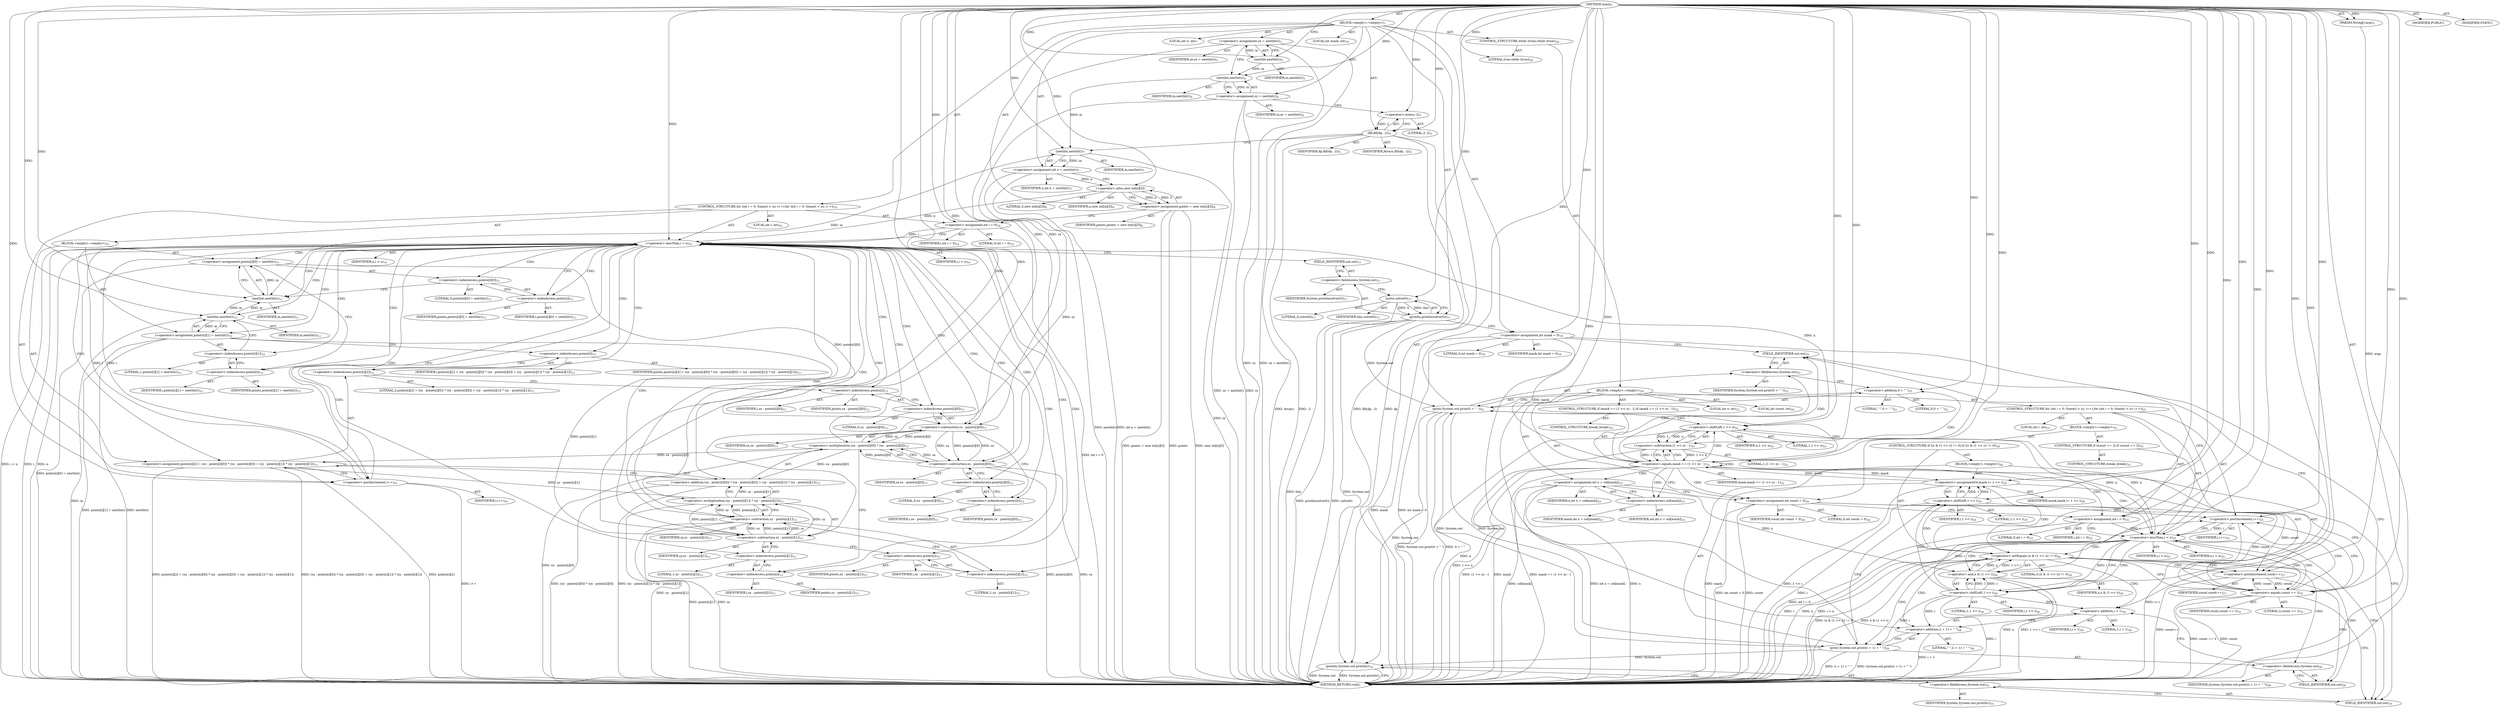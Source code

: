 digraph "main" {  
"17" [label = <(METHOD,main)<SUB>1</SUB>> ]
"18" [label = <(PARAM,String[] args)<SUB>1</SUB>> ]
"19" [label = <(BLOCK,&lt;empty&gt;,&lt;empty&gt;)<SUB>1</SUB>> ]
"20" [label = <(&lt;operator&gt;.assignment,sx = nextInt())<SUB>3</SUB>> ]
"21" [label = <(IDENTIFIER,sx,sx = nextInt())<SUB>3</SUB>> ]
"22" [label = <(nextInt,nextInt())<SUB>3</SUB>> ]
"23" [label = <(IDENTIFIER,in,nextInt())<SUB>3</SUB>> ]
"24" [label = <(&lt;operator&gt;.assignment,sy = nextInt())<SUB>4</SUB>> ]
"25" [label = <(IDENTIFIER,sy,sy = nextInt())<SUB>4</SUB>> ]
"26" [label = <(nextInt,nextInt())<SUB>4</SUB>> ]
"27" [label = <(IDENTIFIER,in,nextInt())<SUB>4</SUB>> ]
"28" [label = <(fill,fill(dp, -2))<SUB>5</SUB>> ]
"29" [label = <(IDENTIFIER,Arrays,fill(dp, -2))<SUB>5</SUB>> ]
"30" [label = <(IDENTIFIER,dp,fill(dp, -2))<SUB>5</SUB>> ]
"31" [label = <(&lt;operator&gt;.minus,-2)<SUB>5</SUB>> ]
"32" [label = <(LITERAL,2,-2)<SUB>5</SUB>> ]
"33" [label = <(LOCAL,int n: int)<SUB>7</SUB>> ]
"34" [label = <(&lt;operator&gt;.assignment,int n = nextInt())<SUB>7</SUB>> ]
"35" [label = <(IDENTIFIER,n,int n = nextInt())<SUB>7</SUB>> ]
"36" [label = <(nextInt,nextInt())<SUB>7</SUB>> ]
"37" [label = <(IDENTIFIER,in,nextInt())<SUB>7</SUB>> ]
"38" [label = <(&lt;operator&gt;.assignment,points = new int[n][3])<SUB>8</SUB>> ]
"39" [label = <(IDENTIFIER,points,points = new int[n][3])<SUB>8</SUB>> ]
"40" [label = <(&lt;operator&gt;.alloc,new int[n][3])> ]
"41" [label = <(IDENTIFIER,n,new int[n][3])<SUB>8</SUB>> ]
"42" [label = <(LITERAL,3,new int[n][3])<SUB>8</SUB>> ]
"43" [label = <(CONTROL_STRUCTURE,for (int i = 0; Some(i &lt; n); i++),for (int i = 0; Some(i &lt; n); i++))<SUB>10</SUB>> ]
"44" [label = <(LOCAL,int i: int)<SUB>10</SUB>> ]
"45" [label = <(&lt;operator&gt;.assignment,int i = 0)<SUB>10</SUB>> ]
"46" [label = <(IDENTIFIER,i,int i = 0)<SUB>10</SUB>> ]
"47" [label = <(LITERAL,0,int i = 0)<SUB>10</SUB>> ]
"48" [label = <(&lt;operator&gt;.lessThan,i &lt; n)<SUB>10</SUB>> ]
"49" [label = <(IDENTIFIER,i,i &lt; n)<SUB>10</SUB>> ]
"50" [label = <(IDENTIFIER,n,i &lt; n)<SUB>10</SUB>> ]
"51" [label = <(&lt;operator&gt;.postIncrement,i++)<SUB>10</SUB>> ]
"52" [label = <(IDENTIFIER,i,i++)<SUB>10</SUB>> ]
"53" [label = <(BLOCK,&lt;empty&gt;,&lt;empty&gt;)<SUB>10</SUB>> ]
"54" [label = <(&lt;operator&gt;.assignment,points[i][0] = nextInt())<SUB>11</SUB>> ]
"55" [label = <(&lt;operator&gt;.indexAccess,points[i][0])<SUB>11</SUB>> ]
"56" [label = <(&lt;operator&gt;.indexAccess,points[i])<SUB>11</SUB>> ]
"57" [label = <(IDENTIFIER,points,points[i][0] = nextInt())<SUB>11</SUB>> ]
"58" [label = <(IDENTIFIER,i,points[i][0] = nextInt())<SUB>11</SUB>> ]
"59" [label = <(LITERAL,0,points[i][0] = nextInt())<SUB>11</SUB>> ]
"60" [label = <(nextInt,nextInt())<SUB>11</SUB>> ]
"61" [label = <(IDENTIFIER,in,nextInt())<SUB>11</SUB>> ]
"62" [label = <(&lt;operator&gt;.assignment,points[i][1] = nextInt())<SUB>12</SUB>> ]
"63" [label = <(&lt;operator&gt;.indexAccess,points[i][1])<SUB>12</SUB>> ]
"64" [label = <(&lt;operator&gt;.indexAccess,points[i])<SUB>12</SUB>> ]
"65" [label = <(IDENTIFIER,points,points[i][1] = nextInt())<SUB>12</SUB>> ]
"66" [label = <(IDENTIFIER,i,points[i][1] = nextInt())<SUB>12</SUB>> ]
"67" [label = <(LITERAL,1,points[i][1] = nextInt())<SUB>12</SUB>> ]
"68" [label = <(nextInt,nextInt())<SUB>12</SUB>> ]
"69" [label = <(IDENTIFIER,in,nextInt())<SUB>12</SUB>> ]
"70" [label = <(&lt;operator&gt;.assignment,points[i][2] = (sx - points[i][0]) * (sx - points[i][0]) + (sy - points[i][1]) * (sy - points[i][1]))<SUB>13</SUB>> ]
"71" [label = <(&lt;operator&gt;.indexAccess,points[i][2])<SUB>13</SUB>> ]
"72" [label = <(&lt;operator&gt;.indexAccess,points[i])<SUB>13</SUB>> ]
"73" [label = <(IDENTIFIER,points,points[i][2] = (sx - points[i][0]) * (sx - points[i][0]) + (sy - points[i][1]) * (sy - points[i][1]))<SUB>13</SUB>> ]
"74" [label = <(IDENTIFIER,i,points[i][2] = (sx - points[i][0]) * (sx - points[i][0]) + (sy - points[i][1]) * (sy - points[i][1]))<SUB>13</SUB>> ]
"75" [label = <(LITERAL,2,points[i][2] = (sx - points[i][0]) * (sx - points[i][0]) + (sy - points[i][1]) * (sy - points[i][1]))<SUB>13</SUB>> ]
"76" [label = <(&lt;operator&gt;.addition,(sx - points[i][0]) * (sx - points[i][0]) + (sy - points[i][1]) * (sy - points[i][1]))<SUB>13</SUB>> ]
"77" [label = <(&lt;operator&gt;.multiplication,(sx - points[i][0]) * (sx - points[i][0]))<SUB>13</SUB>> ]
"78" [label = <(&lt;operator&gt;.subtraction,sx - points[i][0])<SUB>13</SUB>> ]
"79" [label = <(IDENTIFIER,sx,sx - points[i][0])<SUB>13</SUB>> ]
"80" [label = <(&lt;operator&gt;.indexAccess,points[i][0])<SUB>13</SUB>> ]
"81" [label = <(&lt;operator&gt;.indexAccess,points[i])<SUB>13</SUB>> ]
"82" [label = <(IDENTIFIER,points,sx - points[i][0])<SUB>13</SUB>> ]
"83" [label = <(IDENTIFIER,i,sx - points[i][0])<SUB>13</SUB>> ]
"84" [label = <(LITERAL,0,sx - points[i][0])<SUB>13</SUB>> ]
"85" [label = <(&lt;operator&gt;.subtraction,sx - points[i][0])<SUB>13</SUB>> ]
"86" [label = <(IDENTIFIER,sx,sx - points[i][0])<SUB>13</SUB>> ]
"87" [label = <(&lt;operator&gt;.indexAccess,points[i][0])<SUB>13</SUB>> ]
"88" [label = <(&lt;operator&gt;.indexAccess,points[i])<SUB>13</SUB>> ]
"89" [label = <(IDENTIFIER,points,sx - points[i][0])<SUB>13</SUB>> ]
"90" [label = <(IDENTIFIER,i,sx - points[i][0])<SUB>13</SUB>> ]
"91" [label = <(LITERAL,0,sx - points[i][0])<SUB>13</SUB>> ]
"92" [label = <(&lt;operator&gt;.multiplication,(sy - points[i][1]) * (sy - points[i][1]))<SUB>13</SUB>> ]
"93" [label = <(&lt;operator&gt;.subtraction,sy - points[i][1])<SUB>13</SUB>> ]
"94" [label = <(IDENTIFIER,sy,sy - points[i][1])<SUB>13</SUB>> ]
"95" [label = <(&lt;operator&gt;.indexAccess,points[i][1])<SUB>13</SUB>> ]
"96" [label = <(&lt;operator&gt;.indexAccess,points[i])<SUB>13</SUB>> ]
"97" [label = <(IDENTIFIER,points,sy - points[i][1])<SUB>13</SUB>> ]
"98" [label = <(IDENTIFIER,i,sy - points[i][1])<SUB>13</SUB>> ]
"99" [label = <(LITERAL,1,sy - points[i][1])<SUB>13</SUB>> ]
"100" [label = <(&lt;operator&gt;.subtraction,sy - points[i][1])<SUB>13</SUB>> ]
"101" [label = <(IDENTIFIER,sy,sy - points[i][1])<SUB>13</SUB>> ]
"102" [label = <(&lt;operator&gt;.indexAccess,points[i][1])<SUB>13</SUB>> ]
"103" [label = <(&lt;operator&gt;.indexAccess,points[i])<SUB>13</SUB>> ]
"104" [label = <(IDENTIFIER,points,sy - points[i][1])<SUB>13</SUB>> ]
"105" [label = <(IDENTIFIER,i,sy - points[i][1])<SUB>13</SUB>> ]
"106" [label = <(LITERAL,1,sy - points[i][1])<SUB>13</SUB>> ]
"107" [label = <(println,println(solve(0)))<SUB>17</SUB>> ]
"108" [label = <(&lt;operator&gt;.fieldAccess,System.out)<SUB>17</SUB>> ]
"109" [label = <(IDENTIFIER,System,println(solve(0)))<SUB>17</SUB>> ]
"110" [label = <(FIELD_IDENTIFIER,out,out)<SUB>17</SUB>> ]
"111" [label = <(solve,solve(0))<SUB>17</SUB>> ]
"112" [label = <(IDENTIFIER,this,solve(0))<SUB>17</SUB>> ]
"113" [label = <(LITERAL,0,solve(0))<SUB>17</SUB>> ]
"114" [label = <(LOCAL,int mask: int)<SUB>19</SUB>> ]
"115" [label = <(&lt;operator&gt;.assignment,int mask = 0)<SUB>19</SUB>> ]
"116" [label = <(IDENTIFIER,mask,int mask = 0)<SUB>19</SUB>> ]
"117" [label = <(LITERAL,0,int mask = 0)<SUB>19</SUB>> ]
"118" [label = <(CONTROL_STRUCTURE,while (true),while (true))<SUB>20</SUB>> ]
"119" [label = <(LITERAL,true,while (true))<SUB>20</SUB>> ]
"120" [label = <(BLOCK,&lt;empty&gt;,&lt;empty&gt;)<SUB>20</SUB>> ]
"121" [label = <(print,System.out.print(0 + &quot; &quot;))<SUB>21</SUB>> ]
"122" [label = <(&lt;operator&gt;.fieldAccess,System.out)<SUB>21</SUB>> ]
"123" [label = <(IDENTIFIER,System,System.out.print(0 + &quot; &quot;))<SUB>21</SUB>> ]
"124" [label = <(FIELD_IDENTIFIER,out,out)<SUB>21</SUB>> ]
"125" [label = <(&lt;operator&gt;.addition,0 + &quot; &quot;)<SUB>21</SUB>> ]
"126" [label = <(LITERAL,0,0 + &quot; &quot;)<SUB>21</SUB>> ]
"127" [label = <(LITERAL,&quot; &quot;,0 + &quot; &quot;)<SUB>21</SUB>> ]
"128" [label = <(CONTROL_STRUCTURE,if (mask == (1 &lt;&lt; n) - 1),if (mask == (1 &lt;&lt; n) - 1))<SUB>22</SUB>> ]
"129" [label = <(&lt;operator&gt;.equals,mask == (1 &lt;&lt; n) - 1)<SUB>22</SUB>> ]
"130" [label = <(IDENTIFIER,mask,mask == (1 &lt;&lt; n) - 1)<SUB>22</SUB>> ]
"131" [label = <(&lt;operator&gt;.subtraction,(1 &lt;&lt; n) - 1)<SUB>22</SUB>> ]
"132" [label = <(&lt;operator&gt;.shiftLeft,1 &lt;&lt; n)<SUB>22</SUB>> ]
"133" [label = <(LITERAL,1,1 &lt;&lt; n)<SUB>22</SUB>> ]
"134" [label = <(IDENTIFIER,n,1 &lt;&lt; n)<SUB>22</SUB>> ]
"135" [label = <(LITERAL,1,(1 &lt;&lt; n) - 1)<SUB>22</SUB>> ]
"136" [label = <(CONTROL_STRUCTURE,break;,break;)<SUB>22</SUB>> ]
"137" [label = <(LOCAL,int x: int)<SUB>23</SUB>> ]
"138" [label = <(&lt;operator&gt;.assignment,int x = sol[mask])<SUB>23</SUB>> ]
"139" [label = <(IDENTIFIER,x,int x = sol[mask])<SUB>23</SUB>> ]
"140" [label = <(&lt;operator&gt;.indexAccess,sol[mask])<SUB>23</SUB>> ]
"141" [label = <(IDENTIFIER,sol,int x = sol[mask])<SUB>23</SUB>> ]
"142" [label = <(IDENTIFIER,mask,int x = sol[mask])<SUB>23</SUB>> ]
"143" [label = <(LOCAL,int count: int)<SUB>24</SUB>> ]
"144" [label = <(&lt;operator&gt;.assignment,int count = 0)<SUB>24</SUB>> ]
"145" [label = <(IDENTIFIER,count,int count = 0)<SUB>24</SUB>> ]
"146" [label = <(LITERAL,0,int count = 0)<SUB>24</SUB>> ]
"147" [label = <(CONTROL_STRUCTURE,for (int i = 0; Some(i &lt; n); i++),for (int i = 0; Some(i &lt; n); i++))<SUB>25</SUB>> ]
"148" [label = <(LOCAL,int i: int)<SUB>25</SUB>> ]
"149" [label = <(&lt;operator&gt;.assignment,int i = 0)<SUB>25</SUB>> ]
"150" [label = <(IDENTIFIER,i,int i = 0)<SUB>25</SUB>> ]
"151" [label = <(LITERAL,0,int i = 0)<SUB>25</SUB>> ]
"152" [label = <(&lt;operator&gt;.lessThan,i &lt; n)<SUB>25</SUB>> ]
"153" [label = <(IDENTIFIER,i,i &lt; n)<SUB>25</SUB>> ]
"154" [label = <(IDENTIFIER,n,i &lt; n)<SUB>25</SUB>> ]
"155" [label = <(&lt;operator&gt;.postIncrement,i++)<SUB>25</SUB>> ]
"156" [label = <(IDENTIFIER,i,i++)<SUB>25</SUB>> ]
"157" [label = <(BLOCK,&lt;empty&gt;,&lt;empty&gt;)<SUB>25</SUB>> ]
"158" [label = <(CONTROL_STRUCTURE,if ((x &amp; (1 &lt;&lt; i)) != 0),if ((x &amp; (1 &lt;&lt; i)) != 0))<SUB>26</SUB>> ]
"159" [label = <(&lt;operator&gt;.notEquals,(x &amp; (1 &lt;&lt; i)) != 0)<SUB>26</SUB>> ]
"160" [label = <(&lt;operator&gt;.and,x &amp; (1 &lt;&lt; i))<SUB>26</SUB>> ]
"161" [label = <(IDENTIFIER,x,x &amp; (1 &lt;&lt; i))<SUB>26</SUB>> ]
"162" [label = <(&lt;operator&gt;.shiftLeft,1 &lt;&lt; i)<SUB>26</SUB>> ]
"163" [label = <(LITERAL,1,1 &lt;&lt; i)<SUB>26</SUB>> ]
"164" [label = <(IDENTIFIER,i,1 &lt;&lt; i)<SUB>26</SUB>> ]
"165" [label = <(LITERAL,0,(x &amp; (1 &lt;&lt; i)) != 0)<SUB>26</SUB>> ]
"166" [label = <(BLOCK,&lt;empty&gt;,&lt;empty&gt;)<SUB>26</SUB>> ]
"167" [label = <(&lt;operator&gt;.postIncrement,count++)<SUB>27</SUB>> ]
"168" [label = <(IDENTIFIER,count,count++)<SUB>27</SUB>> ]
"169" [label = <(print,System.out.print((i + 1) + &quot; &quot;))<SUB>28</SUB>> ]
"170" [label = <(&lt;operator&gt;.fieldAccess,System.out)<SUB>28</SUB>> ]
"171" [label = <(IDENTIFIER,System,System.out.print((i + 1) + &quot; &quot;))<SUB>28</SUB>> ]
"172" [label = <(FIELD_IDENTIFIER,out,out)<SUB>28</SUB>> ]
"173" [label = <(&lt;operator&gt;.addition,(i + 1) + &quot; &quot;)<SUB>28</SUB>> ]
"174" [label = <(&lt;operator&gt;.addition,i + 1)<SUB>28</SUB>> ]
"175" [label = <(IDENTIFIER,i,i + 1)<SUB>28</SUB>> ]
"176" [label = <(LITERAL,1,i + 1)<SUB>28</SUB>> ]
"177" [label = <(LITERAL,&quot; &quot;,(i + 1) + &quot; &quot;)<SUB>28</SUB>> ]
"178" [label = <(&lt;operators&gt;.assignmentOr,mask |= 1 &lt;&lt; i)<SUB>29</SUB>> ]
"179" [label = <(IDENTIFIER,mask,mask |= 1 &lt;&lt; i)<SUB>29</SUB>> ]
"180" [label = <(&lt;operator&gt;.shiftLeft,1 &lt;&lt; i)<SUB>29</SUB>> ]
"181" [label = <(LITERAL,1,1 &lt;&lt; i)<SUB>29</SUB>> ]
"182" [label = <(IDENTIFIER,i,1 &lt;&lt; i)<SUB>29</SUB>> ]
"183" [label = <(CONTROL_STRUCTURE,if (count == 2),if (count == 2))<SUB>31</SUB>> ]
"184" [label = <(&lt;operator&gt;.equals,count == 2)<SUB>31</SUB>> ]
"185" [label = <(IDENTIFIER,count,count == 2)<SUB>31</SUB>> ]
"186" [label = <(LITERAL,2,count == 2)<SUB>31</SUB>> ]
"187" [label = <(CONTROL_STRUCTURE,break;,break;)<SUB>31</SUB>> ]
"188" [label = <(println,System.out.println())<SUB>35</SUB>> ]
"189" [label = <(&lt;operator&gt;.fieldAccess,System.out)<SUB>35</SUB>> ]
"190" [label = <(IDENTIFIER,System,System.out.println())<SUB>35</SUB>> ]
"191" [label = <(FIELD_IDENTIFIER,out,out)<SUB>35</SUB>> ]
"192" [label = <(MODIFIER,PUBLIC)> ]
"193" [label = <(MODIFIER,STATIC)> ]
"194" [label = <(METHOD_RETURN,void)<SUB>1</SUB>> ]
  "17" -> "18"  [ label = "AST: "] 
  "17" -> "19"  [ label = "AST: "] 
  "17" -> "192"  [ label = "AST: "] 
  "17" -> "193"  [ label = "AST: "] 
  "17" -> "194"  [ label = "AST: "] 
  "19" -> "20"  [ label = "AST: "] 
  "19" -> "24"  [ label = "AST: "] 
  "19" -> "28"  [ label = "AST: "] 
  "19" -> "33"  [ label = "AST: "] 
  "19" -> "34"  [ label = "AST: "] 
  "19" -> "38"  [ label = "AST: "] 
  "19" -> "43"  [ label = "AST: "] 
  "19" -> "107"  [ label = "AST: "] 
  "19" -> "114"  [ label = "AST: "] 
  "19" -> "115"  [ label = "AST: "] 
  "19" -> "118"  [ label = "AST: "] 
  "19" -> "188"  [ label = "AST: "] 
  "20" -> "21"  [ label = "AST: "] 
  "20" -> "22"  [ label = "AST: "] 
  "22" -> "23"  [ label = "AST: "] 
  "24" -> "25"  [ label = "AST: "] 
  "24" -> "26"  [ label = "AST: "] 
  "26" -> "27"  [ label = "AST: "] 
  "28" -> "29"  [ label = "AST: "] 
  "28" -> "30"  [ label = "AST: "] 
  "28" -> "31"  [ label = "AST: "] 
  "31" -> "32"  [ label = "AST: "] 
  "34" -> "35"  [ label = "AST: "] 
  "34" -> "36"  [ label = "AST: "] 
  "36" -> "37"  [ label = "AST: "] 
  "38" -> "39"  [ label = "AST: "] 
  "38" -> "40"  [ label = "AST: "] 
  "40" -> "41"  [ label = "AST: "] 
  "40" -> "42"  [ label = "AST: "] 
  "43" -> "44"  [ label = "AST: "] 
  "43" -> "45"  [ label = "AST: "] 
  "43" -> "48"  [ label = "AST: "] 
  "43" -> "51"  [ label = "AST: "] 
  "43" -> "53"  [ label = "AST: "] 
  "45" -> "46"  [ label = "AST: "] 
  "45" -> "47"  [ label = "AST: "] 
  "48" -> "49"  [ label = "AST: "] 
  "48" -> "50"  [ label = "AST: "] 
  "51" -> "52"  [ label = "AST: "] 
  "53" -> "54"  [ label = "AST: "] 
  "53" -> "62"  [ label = "AST: "] 
  "53" -> "70"  [ label = "AST: "] 
  "54" -> "55"  [ label = "AST: "] 
  "54" -> "60"  [ label = "AST: "] 
  "55" -> "56"  [ label = "AST: "] 
  "55" -> "59"  [ label = "AST: "] 
  "56" -> "57"  [ label = "AST: "] 
  "56" -> "58"  [ label = "AST: "] 
  "60" -> "61"  [ label = "AST: "] 
  "62" -> "63"  [ label = "AST: "] 
  "62" -> "68"  [ label = "AST: "] 
  "63" -> "64"  [ label = "AST: "] 
  "63" -> "67"  [ label = "AST: "] 
  "64" -> "65"  [ label = "AST: "] 
  "64" -> "66"  [ label = "AST: "] 
  "68" -> "69"  [ label = "AST: "] 
  "70" -> "71"  [ label = "AST: "] 
  "70" -> "76"  [ label = "AST: "] 
  "71" -> "72"  [ label = "AST: "] 
  "71" -> "75"  [ label = "AST: "] 
  "72" -> "73"  [ label = "AST: "] 
  "72" -> "74"  [ label = "AST: "] 
  "76" -> "77"  [ label = "AST: "] 
  "76" -> "92"  [ label = "AST: "] 
  "77" -> "78"  [ label = "AST: "] 
  "77" -> "85"  [ label = "AST: "] 
  "78" -> "79"  [ label = "AST: "] 
  "78" -> "80"  [ label = "AST: "] 
  "80" -> "81"  [ label = "AST: "] 
  "80" -> "84"  [ label = "AST: "] 
  "81" -> "82"  [ label = "AST: "] 
  "81" -> "83"  [ label = "AST: "] 
  "85" -> "86"  [ label = "AST: "] 
  "85" -> "87"  [ label = "AST: "] 
  "87" -> "88"  [ label = "AST: "] 
  "87" -> "91"  [ label = "AST: "] 
  "88" -> "89"  [ label = "AST: "] 
  "88" -> "90"  [ label = "AST: "] 
  "92" -> "93"  [ label = "AST: "] 
  "92" -> "100"  [ label = "AST: "] 
  "93" -> "94"  [ label = "AST: "] 
  "93" -> "95"  [ label = "AST: "] 
  "95" -> "96"  [ label = "AST: "] 
  "95" -> "99"  [ label = "AST: "] 
  "96" -> "97"  [ label = "AST: "] 
  "96" -> "98"  [ label = "AST: "] 
  "100" -> "101"  [ label = "AST: "] 
  "100" -> "102"  [ label = "AST: "] 
  "102" -> "103"  [ label = "AST: "] 
  "102" -> "106"  [ label = "AST: "] 
  "103" -> "104"  [ label = "AST: "] 
  "103" -> "105"  [ label = "AST: "] 
  "107" -> "108"  [ label = "AST: "] 
  "107" -> "111"  [ label = "AST: "] 
  "108" -> "109"  [ label = "AST: "] 
  "108" -> "110"  [ label = "AST: "] 
  "111" -> "112"  [ label = "AST: "] 
  "111" -> "113"  [ label = "AST: "] 
  "115" -> "116"  [ label = "AST: "] 
  "115" -> "117"  [ label = "AST: "] 
  "118" -> "119"  [ label = "AST: "] 
  "118" -> "120"  [ label = "AST: "] 
  "120" -> "121"  [ label = "AST: "] 
  "120" -> "128"  [ label = "AST: "] 
  "120" -> "137"  [ label = "AST: "] 
  "120" -> "138"  [ label = "AST: "] 
  "120" -> "143"  [ label = "AST: "] 
  "120" -> "144"  [ label = "AST: "] 
  "120" -> "147"  [ label = "AST: "] 
  "121" -> "122"  [ label = "AST: "] 
  "121" -> "125"  [ label = "AST: "] 
  "122" -> "123"  [ label = "AST: "] 
  "122" -> "124"  [ label = "AST: "] 
  "125" -> "126"  [ label = "AST: "] 
  "125" -> "127"  [ label = "AST: "] 
  "128" -> "129"  [ label = "AST: "] 
  "128" -> "136"  [ label = "AST: "] 
  "129" -> "130"  [ label = "AST: "] 
  "129" -> "131"  [ label = "AST: "] 
  "131" -> "132"  [ label = "AST: "] 
  "131" -> "135"  [ label = "AST: "] 
  "132" -> "133"  [ label = "AST: "] 
  "132" -> "134"  [ label = "AST: "] 
  "138" -> "139"  [ label = "AST: "] 
  "138" -> "140"  [ label = "AST: "] 
  "140" -> "141"  [ label = "AST: "] 
  "140" -> "142"  [ label = "AST: "] 
  "144" -> "145"  [ label = "AST: "] 
  "144" -> "146"  [ label = "AST: "] 
  "147" -> "148"  [ label = "AST: "] 
  "147" -> "149"  [ label = "AST: "] 
  "147" -> "152"  [ label = "AST: "] 
  "147" -> "155"  [ label = "AST: "] 
  "147" -> "157"  [ label = "AST: "] 
  "149" -> "150"  [ label = "AST: "] 
  "149" -> "151"  [ label = "AST: "] 
  "152" -> "153"  [ label = "AST: "] 
  "152" -> "154"  [ label = "AST: "] 
  "155" -> "156"  [ label = "AST: "] 
  "157" -> "158"  [ label = "AST: "] 
  "157" -> "183"  [ label = "AST: "] 
  "158" -> "159"  [ label = "AST: "] 
  "158" -> "166"  [ label = "AST: "] 
  "159" -> "160"  [ label = "AST: "] 
  "159" -> "165"  [ label = "AST: "] 
  "160" -> "161"  [ label = "AST: "] 
  "160" -> "162"  [ label = "AST: "] 
  "162" -> "163"  [ label = "AST: "] 
  "162" -> "164"  [ label = "AST: "] 
  "166" -> "167"  [ label = "AST: "] 
  "166" -> "169"  [ label = "AST: "] 
  "166" -> "178"  [ label = "AST: "] 
  "167" -> "168"  [ label = "AST: "] 
  "169" -> "170"  [ label = "AST: "] 
  "169" -> "173"  [ label = "AST: "] 
  "170" -> "171"  [ label = "AST: "] 
  "170" -> "172"  [ label = "AST: "] 
  "173" -> "174"  [ label = "AST: "] 
  "173" -> "177"  [ label = "AST: "] 
  "174" -> "175"  [ label = "AST: "] 
  "174" -> "176"  [ label = "AST: "] 
  "178" -> "179"  [ label = "AST: "] 
  "178" -> "180"  [ label = "AST: "] 
  "180" -> "181"  [ label = "AST: "] 
  "180" -> "182"  [ label = "AST: "] 
  "183" -> "184"  [ label = "AST: "] 
  "183" -> "187"  [ label = "AST: "] 
  "184" -> "185"  [ label = "AST: "] 
  "184" -> "186"  [ label = "AST: "] 
  "188" -> "189"  [ label = "AST: "] 
  "189" -> "190"  [ label = "AST: "] 
  "189" -> "191"  [ label = "AST: "] 
  "20" -> "26"  [ label = "CFG: "] 
  "24" -> "31"  [ label = "CFG: "] 
  "28" -> "36"  [ label = "CFG: "] 
  "34" -> "40"  [ label = "CFG: "] 
  "38" -> "45"  [ label = "CFG: "] 
  "107" -> "115"  [ label = "CFG: "] 
  "115" -> "124"  [ label = "CFG: "] 
  "115" -> "191"  [ label = "CFG: "] 
  "188" -> "194"  [ label = "CFG: "] 
  "22" -> "20"  [ label = "CFG: "] 
  "26" -> "24"  [ label = "CFG: "] 
  "31" -> "28"  [ label = "CFG: "] 
  "36" -> "34"  [ label = "CFG: "] 
  "40" -> "38"  [ label = "CFG: "] 
  "45" -> "48"  [ label = "CFG: "] 
  "48" -> "56"  [ label = "CFG: "] 
  "48" -> "110"  [ label = "CFG: "] 
  "51" -> "48"  [ label = "CFG: "] 
  "108" -> "111"  [ label = "CFG: "] 
  "111" -> "107"  [ label = "CFG: "] 
  "189" -> "188"  [ label = "CFG: "] 
  "54" -> "64"  [ label = "CFG: "] 
  "62" -> "72"  [ label = "CFG: "] 
  "70" -> "51"  [ label = "CFG: "] 
  "110" -> "108"  [ label = "CFG: "] 
  "121" -> "132"  [ label = "CFG: "] 
  "138" -> "144"  [ label = "CFG: "] 
  "144" -> "149"  [ label = "CFG: "] 
  "191" -> "189"  [ label = "CFG: "] 
  "55" -> "60"  [ label = "CFG: "] 
  "60" -> "54"  [ label = "CFG: "] 
  "63" -> "68"  [ label = "CFG: "] 
  "68" -> "62"  [ label = "CFG: "] 
  "71" -> "81"  [ label = "CFG: "] 
  "76" -> "70"  [ label = "CFG: "] 
  "122" -> "125"  [ label = "CFG: "] 
  "125" -> "121"  [ label = "CFG: "] 
  "129" -> "191"  [ label = "CFG: "] 
  "129" -> "140"  [ label = "CFG: "] 
  "140" -> "138"  [ label = "CFG: "] 
  "149" -> "152"  [ label = "CFG: "] 
  "152" -> "124"  [ label = "CFG: "] 
  "152" -> "191"  [ label = "CFG: "] 
  "152" -> "162"  [ label = "CFG: "] 
  "155" -> "152"  [ label = "CFG: "] 
  "56" -> "55"  [ label = "CFG: "] 
  "64" -> "63"  [ label = "CFG: "] 
  "72" -> "71"  [ label = "CFG: "] 
  "77" -> "96"  [ label = "CFG: "] 
  "92" -> "76"  [ label = "CFG: "] 
  "124" -> "122"  [ label = "CFG: "] 
  "131" -> "129"  [ label = "CFG: "] 
  "78" -> "88"  [ label = "CFG: "] 
  "85" -> "77"  [ label = "CFG: "] 
  "93" -> "103"  [ label = "CFG: "] 
  "100" -> "92"  [ label = "CFG: "] 
  "132" -> "131"  [ label = "CFG: "] 
  "159" -> "167"  [ label = "CFG: "] 
  "159" -> "184"  [ label = "CFG: "] 
  "184" -> "124"  [ label = "CFG: "] 
  "184" -> "191"  [ label = "CFG: "] 
  "184" -> "155"  [ label = "CFG: "] 
  "80" -> "78"  [ label = "CFG: "] 
  "87" -> "85"  [ label = "CFG: "] 
  "95" -> "93"  [ label = "CFG: "] 
  "102" -> "100"  [ label = "CFG: "] 
  "160" -> "159"  [ label = "CFG: "] 
  "167" -> "172"  [ label = "CFG: "] 
  "169" -> "180"  [ label = "CFG: "] 
  "178" -> "184"  [ label = "CFG: "] 
  "81" -> "80"  [ label = "CFG: "] 
  "88" -> "87"  [ label = "CFG: "] 
  "96" -> "95"  [ label = "CFG: "] 
  "103" -> "102"  [ label = "CFG: "] 
  "162" -> "160"  [ label = "CFG: "] 
  "170" -> "174"  [ label = "CFG: "] 
  "173" -> "169"  [ label = "CFG: "] 
  "180" -> "178"  [ label = "CFG: "] 
  "172" -> "170"  [ label = "CFG: "] 
  "174" -> "173"  [ label = "CFG: "] 
  "17" -> "22"  [ label = "CFG: "] 
  "18" -> "194"  [ label = "DDG: args"] 
  "20" -> "194"  [ label = "DDG: sx"] 
  "20" -> "194"  [ label = "DDG: sx = nextInt()"] 
  "24" -> "194"  [ label = "DDG: sy"] 
  "24" -> "194"  [ label = "DDG: sy = nextInt()"] 
  "28" -> "194"  [ label = "DDG: Arrays"] 
  "28" -> "194"  [ label = "DDG: -2"] 
  "28" -> "194"  [ label = "DDG: fill(dp, -2)"] 
  "36" -> "194"  [ label = "DDG: in"] 
  "34" -> "194"  [ label = "DDG: nextInt()"] 
  "34" -> "194"  [ label = "DDG: int n = nextInt()"] 
  "38" -> "194"  [ label = "DDG: points"] 
  "38" -> "194"  [ label = "DDG: new int[n][3]"] 
  "38" -> "194"  [ label = "DDG: points = new int[n][3]"] 
  "45" -> "194"  [ label = "DDG: int i = 0"] 
  "48" -> "194"  [ label = "DDG: i"] 
  "48" -> "194"  [ label = "DDG: n"] 
  "48" -> "194"  [ label = "DDG: i &lt; n"] 
  "107" -> "194"  [ label = "DDG: solve(0)"] 
  "107" -> "194"  [ label = "DDG: println(solve(0))"] 
  "115" -> "194"  [ label = "DDG: mask"] 
  "115" -> "194"  [ label = "DDG: int mask = 0"] 
  "121" -> "194"  [ label = "DDG: 0 + &quot; &quot;"] 
  "121" -> "194"  [ label = "DDG: System.out.print(0 + &quot; &quot;)"] 
  "129" -> "194"  [ label = "DDG: mask"] 
  "132" -> "194"  [ label = "DDG: n"] 
  "131" -> "194"  [ label = "DDG: 1 &lt;&lt; n"] 
  "129" -> "194"  [ label = "DDG: (1 &lt;&lt; n) - 1"] 
  "129" -> "194"  [ label = "DDG: mask == (1 &lt;&lt; n) - 1"] 
  "138" -> "194"  [ label = "DDG: x"] 
  "138" -> "194"  [ label = "DDG: sol[mask]"] 
  "138" -> "194"  [ label = "DDG: int x = sol[mask]"] 
  "144" -> "194"  [ label = "DDG: count"] 
  "144" -> "194"  [ label = "DDG: int count = 0"] 
  "149" -> "194"  [ label = "DDG: int i = 0"] 
  "152" -> "194"  [ label = "DDG: i"] 
  "152" -> "194"  [ label = "DDG: n"] 
  "152" -> "194"  [ label = "DDG: i &lt; n"] 
  "160" -> "194"  [ label = "DDG: x"] 
  "162" -> "194"  [ label = "DDG: i"] 
  "160" -> "194"  [ label = "DDG: 1 &lt;&lt; i"] 
  "159" -> "194"  [ label = "DDG: x &amp; (1 &lt;&lt; i)"] 
  "159" -> "194"  [ label = "DDG: (x &amp; (1 &lt;&lt; i)) != 0"] 
  "167" -> "194"  [ label = "DDG: count++"] 
  "173" -> "194"  [ label = "DDG: i + 1"] 
  "169" -> "194"  [ label = "DDG: (i + 1) + &quot; &quot;"] 
  "169" -> "194"  [ label = "DDG: System.out.print((i + 1) + &quot; &quot;)"] 
  "178" -> "194"  [ label = "DDG: mask"] 
  "180" -> "194"  [ label = "DDG: i"] 
  "178" -> "194"  [ label = "DDG: 1 &lt;&lt; i"] 
  "184" -> "194"  [ label = "DDG: count"] 
  "184" -> "194"  [ label = "DDG: count == 2"] 
  "155" -> "194"  [ label = "DDG: i++"] 
  "188" -> "194"  [ label = "DDG: System.out"] 
  "188" -> "194"  [ label = "DDG: System.out.println()"] 
  "54" -> "194"  [ label = "DDG: points[i][0] = nextInt()"] 
  "68" -> "194"  [ label = "DDG: in"] 
  "62" -> "194"  [ label = "DDG: nextInt()"] 
  "62" -> "194"  [ label = "DDG: points[i][1] = nextInt()"] 
  "70" -> "194"  [ label = "DDG: points[i][2]"] 
  "77" -> "194"  [ label = "DDG: sx - points[i][0]"] 
  "85" -> "194"  [ label = "DDG: sx"] 
  "85" -> "194"  [ label = "DDG: points[i][0]"] 
  "76" -> "194"  [ label = "DDG: (sx - points[i][0]) * (sx - points[i][0])"] 
  "92" -> "194"  [ label = "DDG: sy - points[i][1]"] 
  "100" -> "194"  [ label = "DDG: sy"] 
  "100" -> "194"  [ label = "DDG: points[i][1]"] 
  "76" -> "194"  [ label = "DDG: (sy - points[i][1]) * (sy - points[i][1])"] 
  "70" -> "194"  [ label = "DDG: (sx - points[i][0]) * (sx - points[i][0]) + (sy - points[i][1]) * (sy - points[i][1])"] 
  "70" -> "194"  [ label = "DDG: points[i][2] = (sx - points[i][0]) * (sx - points[i][0]) + (sy - points[i][1]) * (sy - points[i][1])"] 
  "51" -> "194"  [ label = "DDG: i++"] 
  "111" -> "194"  [ label = "DDG: this"] 
  "28" -> "194"  [ label = "DDG: dp"] 
  "17" -> "18"  [ label = "DDG: "] 
  "22" -> "20"  [ label = "DDG: in"] 
  "26" -> "24"  [ label = "DDG: in"] 
  "36" -> "34"  [ label = "DDG: in"] 
  "40" -> "38"  [ label = "DDG: n"] 
  "40" -> "38"  [ label = "DDG: 3"] 
  "17" -> "115"  [ label = "DDG: "] 
  "17" -> "28"  [ label = "DDG: "] 
  "31" -> "28"  [ label = "DDG: 2"] 
  "17" -> "45"  [ label = "DDG: "] 
  "111" -> "107"  [ label = "DDG: this"] 
  "111" -> "107"  [ label = "DDG: 0"] 
  "17" -> "119"  [ label = "DDG: "] 
  "107" -> "188"  [ label = "DDG: System.out"] 
  "121" -> "188"  [ label = "DDG: System.out"] 
  "169" -> "188"  [ label = "DDG: System.out"] 
  "17" -> "22"  [ label = "DDG: "] 
  "22" -> "26"  [ label = "DDG: in"] 
  "17" -> "26"  [ label = "DDG: "] 
  "17" -> "31"  [ label = "DDG: "] 
  "26" -> "36"  [ label = "DDG: in"] 
  "17" -> "36"  [ label = "DDG: "] 
  "34" -> "40"  [ label = "DDG: n"] 
  "17" -> "40"  [ label = "DDG: "] 
  "45" -> "48"  [ label = "DDG: i"] 
  "51" -> "48"  [ label = "DDG: i"] 
  "17" -> "48"  [ label = "DDG: "] 
  "40" -> "48"  [ label = "DDG: n"] 
  "48" -> "51"  [ label = "DDG: i"] 
  "17" -> "51"  [ label = "DDG: "] 
  "60" -> "54"  [ label = "DDG: in"] 
  "68" -> "62"  [ label = "DDG: in"] 
  "77" -> "70"  [ label = "DDG: sx - points[i][0]"] 
  "92" -> "70"  [ label = "DDG: sy - points[i][1]"] 
  "17" -> "111"  [ label = "DDG: "] 
  "17" -> "144"  [ label = "DDG: "] 
  "107" -> "121"  [ label = "DDG: System.out"] 
  "169" -> "121"  [ label = "DDG: System.out"] 
  "17" -> "121"  [ label = "DDG: "] 
  "17" -> "149"  [ label = "DDG: "] 
  "36" -> "60"  [ label = "DDG: in"] 
  "68" -> "60"  [ label = "DDG: in"] 
  "17" -> "60"  [ label = "DDG: "] 
  "60" -> "68"  [ label = "DDG: in"] 
  "17" -> "68"  [ label = "DDG: "] 
  "77" -> "76"  [ label = "DDG: sx - points[i][0]"] 
  "92" -> "76"  [ label = "DDG: sy - points[i][1]"] 
  "17" -> "125"  [ label = "DDG: "] 
  "115" -> "129"  [ label = "DDG: mask"] 
  "178" -> "129"  [ label = "DDG: mask"] 
  "17" -> "129"  [ label = "DDG: "] 
  "131" -> "129"  [ label = "DDG: 1 &lt;&lt; n"] 
  "131" -> "129"  [ label = "DDG: 1"] 
  "149" -> "152"  [ label = "DDG: i"] 
  "155" -> "152"  [ label = "DDG: i"] 
  "17" -> "152"  [ label = "DDG: "] 
  "132" -> "152"  [ label = "DDG: n"] 
  "162" -> "155"  [ label = "DDG: i"] 
  "180" -> "155"  [ label = "DDG: i"] 
  "17" -> "155"  [ label = "DDG: "] 
  "78" -> "77"  [ label = "DDG: sx"] 
  "78" -> "77"  [ label = "DDG: points[i][0]"] 
  "85" -> "77"  [ label = "DDG: sx"] 
  "85" -> "77"  [ label = "DDG: points[i][0]"] 
  "93" -> "92"  [ label = "DDG: sy"] 
  "93" -> "92"  [ label = "DDG: points[i][1]"] 
  "100" -> "92"  [ label = "DDG: sy"] 
  "100" -> "92"  [ label = "DDG: points[i][1]"] 
  "132" -> "131"  [ label = "DDG: 1"] 
  "132" -> "131"  [ label = "DDG: n"] 
  "17" -> "131"  [ label = "DDG: "] 
  "20" -> "78"  [ label = "DDG: sx"] 
  "85" -> "78"  [ label = "DDG: sx"] 
  "17" -> "78"  [ label = "DDG: "] 
  "54" -> "78"  [ label = "DDG: points[i][0]"] 
  "78" -> "85"  [ label = "DDG: sx"] 
  "17" -> "85"  [ label = "DDG: "] 
  "78" -> "85"  [ label = "DDG: points[i][0]"] 
  "24" -> "93"  [ label = "DDG: sy"] 
  "100" -> "93"  [ label = "DDG: sy"] 
  "17" -> "93"  [ label = "DDG: "] 
  "62" -> "93"  [ label = "DDG: points[i][1]"] 
  "93" -> "100"  [ label = "DDG: sy"] 
  "17" -> "100"  [ label = "DDG: "] 
  "93" -> "100"  [ label = "DDG: points[i][1]"] 
  "17" -> "132"  [ label = "DDG: "] 
  "48" -> "132"  [ label = "DDG: n"] 
  "152" -> "132"  [ label = "DDG: n"] 
  "160" -> "159"  [ label = "DDG: x"] 
  "160" -> "159"  [ label = "DDG: 1 &lt;&lt; i"] 
  "17" -> "159"  [ label = "DDG: "] 
  "180" -> "178"  [ label = "DDG: 1"] 
  "180" -> "178"  [ label = "DDG: i"] 
  "144" -> "184"  [ label = "DDG: count"] 
  "167" -> "184"  [ label = "DDG: count"] 
  "17" -> "184"  [ label = "DDG: "] 
  "138" -> "160"  [ label = "DDG: x"] 
  "17" -> "160"  [ label = "DDG: "] 
  "162" -> "160"  [ label = "DDG: 1"] 
  "162" -> "160"  [ label = "DDG: i"] 
  "144" -> "167"  [ label = "DDG: count"] 
  "184" -> "167"  [ label = "DDG: count"] 
  "17" -> "167"  [ label = "DDG: "] 
  "121" -> "169"  [ label = "DDG: System.out"] 
  "162" -> "169"  [ label = "DDG: i"] 
  "17" -> "169"  [ label = "DDG: "] 
  "129" -> "178"  [ label = "DDG: mask"] 
  "17" -> "178"  [ label = "DDG: "] 
  "17" -> "162"  [ label = "DDG: "] 
  "152" -> "162"  [ label = "DDG: i"] 
  "162" -> "173"  [ label = "DDG: i"] 
  "17" -> "173"  [ label = "DDG: "] 
  "17" -> "180"  [ label = "DDG: "] 
  "162" -> "180"  [ label = "DDG: i"] 
  "162" -> "174"  [ label = "DDG: i"] 
  "17" -> "174"  [ label = "DDG: "] 
  "48" -> "68"  [ label = "CDG: "] 
  "48" -> "60"  [ label = "CDG: "] 
  "48" -> "96"  [ label = "CDG: "] 
  "48" -> "77"  [ label = "CDG: "] 
  "48" -> "64"  [ label = "CDG: "] 
  "48" -> "51"  [ label = "CDG: "] 
  "48" -> "81"  [ label = "CDG: "] 
  "48" -> "102"  [ label = "CDG: "] 
  "48" -> "85"  [ label = "CDG: "] 
  "48" -> "103"  [ label = "CDG: "] 
  "48" -> "56"  [ label = "CDG: "] 
  "48" -> "95"  [ label = "CDG: "] 
  "48" -> "92"  [ label = "CDG: "] 
  "48" -> "76"  [ label = "CDG: "] 
  "48" -> "87"  [ label = "CDG: "] 
  "48" -> "93"  [ label = "CDG: "] 
  "48" -> "54"  [ label = "CDG: "] 
  "48" -> "80"  [ label = "CDG: "] 
  "48" -> "100"  [ label = "CDG: "] 
  "48" -> "88"  [ label = "CDG: "] 
  "48" -> "70"  [ label = "CDG: "] 
  "48" -> "48"  [ label = "CDG: "] 
  "48" -> "72"  [ label = "CDG: "] 
  "48" -> "71"  [ label = "CDG: "] 
  "48" -> "63"  [ label = "CDG: "] 
  "48" -> "55"  [ label = "CDG: "] 
  "48" -> "78"  [ label = "CDG: "] 
  "48" -> "62"  [ label = "CDG: "] 
  "129" -> "149"  [ label = "CDG: "] 
  "129" -> "144"  [ label = "CDG: "] 
  "129" -> "138"  [ label = "CDG: "] 
  "129" -> "152"  [ label = "CDG: "] 
  "129" -> "140"  [ label = "CDG: "] 
  "129" -> "131"  [ label = "CDG: "] 
  "129" -> "132"  [ label = "CDG: "] 
  "129" -> "121"  [ label = "CDG: "] 
  "129" -> "129"  [ label = "CDG: "] 
  "129" -> "122"  [ label = "CDG: "] 
  "129" -> "124"  [ label = "CDG: "] 
  "129" -> "125"  [ label = "CDG: "] 
  "152" -> "162"  [ label = "CDG: "] 
  "152" -> "184"  [ label = "CDG: "] 
  "152" -> "160"  [ label = "CDG: "] 
  "152" -> "159"  [ label = "CDG: "] 
  "159" -> "167"  [ label = "CDG: "] 
  "159" -> "169"  [ label = "CDG: "] 
  "159" -> "178"  [ label = "CDG: "] 
  "159" -> "170"  [ label = "CDG: "] 
  "159" -> "173"  [ label = "CDG: "] 
  "159" -> "174"  [ label = "CDG: "] 
  "159" -> "180"  [ label = "CDG: "] 
  "159" -> "172"  [ label = "CDG: "] 
  "184" -> "152"  [ label = "CDG: "] 
  "184" -> "155"  [ label = "CDG: "] 
}
